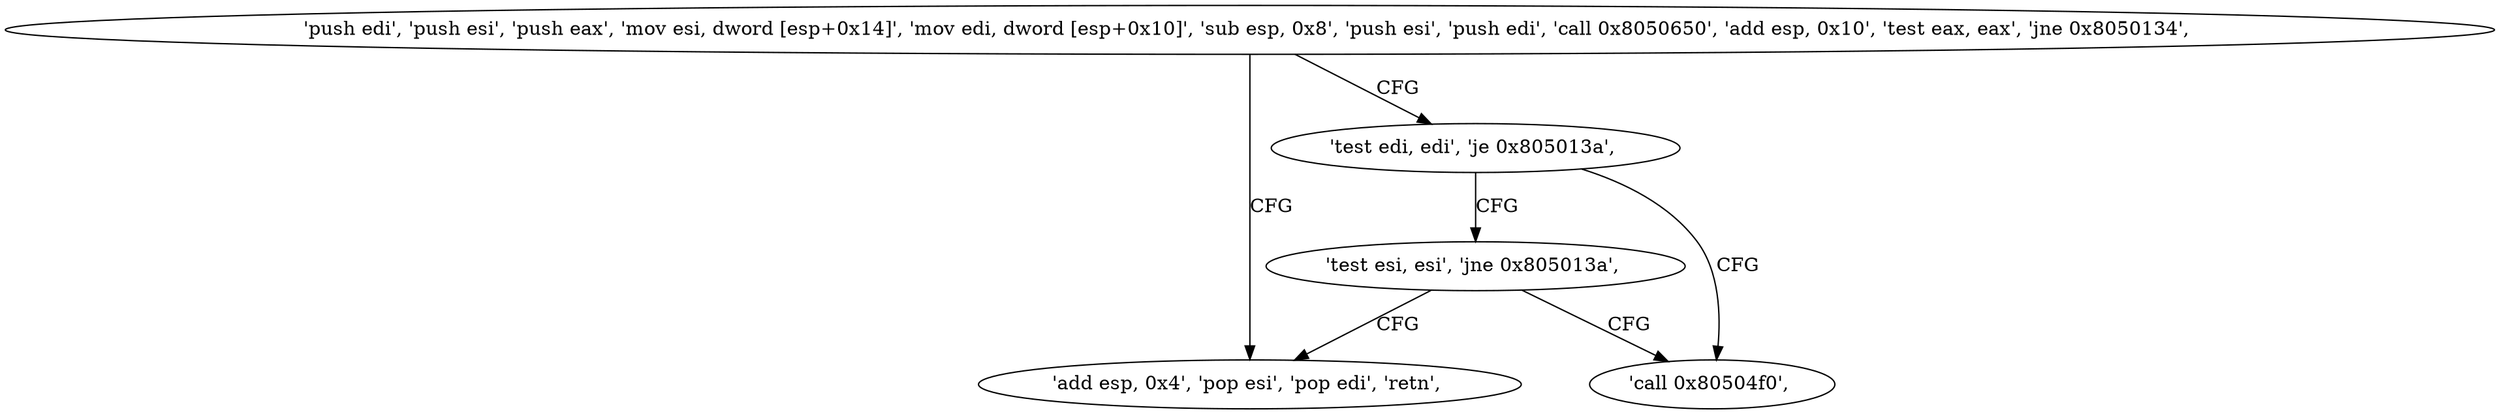 digraph "func" {
"134545680" [label = "'push edi', 'push esi', 'push eax', 'mov esi, dword [esp+0x14]', 'mov edi, dword [esp+0x10]', 'sub esp, 0x8', 'push esi', 'push edi', 'call 0x8050650', 'add esp, 0x10', 'test eax, eax', 'jne 0x8050134', " ]
"134545716" [label = "'add esp, 0x4', 'pop esi', 'pop edi', 'retn', " ]
"134545708" [label = "'test edi, edi', 'je 0x805013a', " ]
"134545722" [label = "'call 0x80504f0', " ]
"134545712" [label = "'test esi, esi', 'jne 0x805013a', " ]
"134545680" -> "134545716" [ label = "CFG" ]
"134545680" -> "134545708" [ label = "CFG" ]
"134545708" -> "134545722" [ label = "CFG" ]
"134545708" -> "134545712" [ label = "CFG" ]
"134545712" -> "134545722" [ label = "CFG" ]
"134545712" -> "134545716" [ label = "CFG" ]
}
